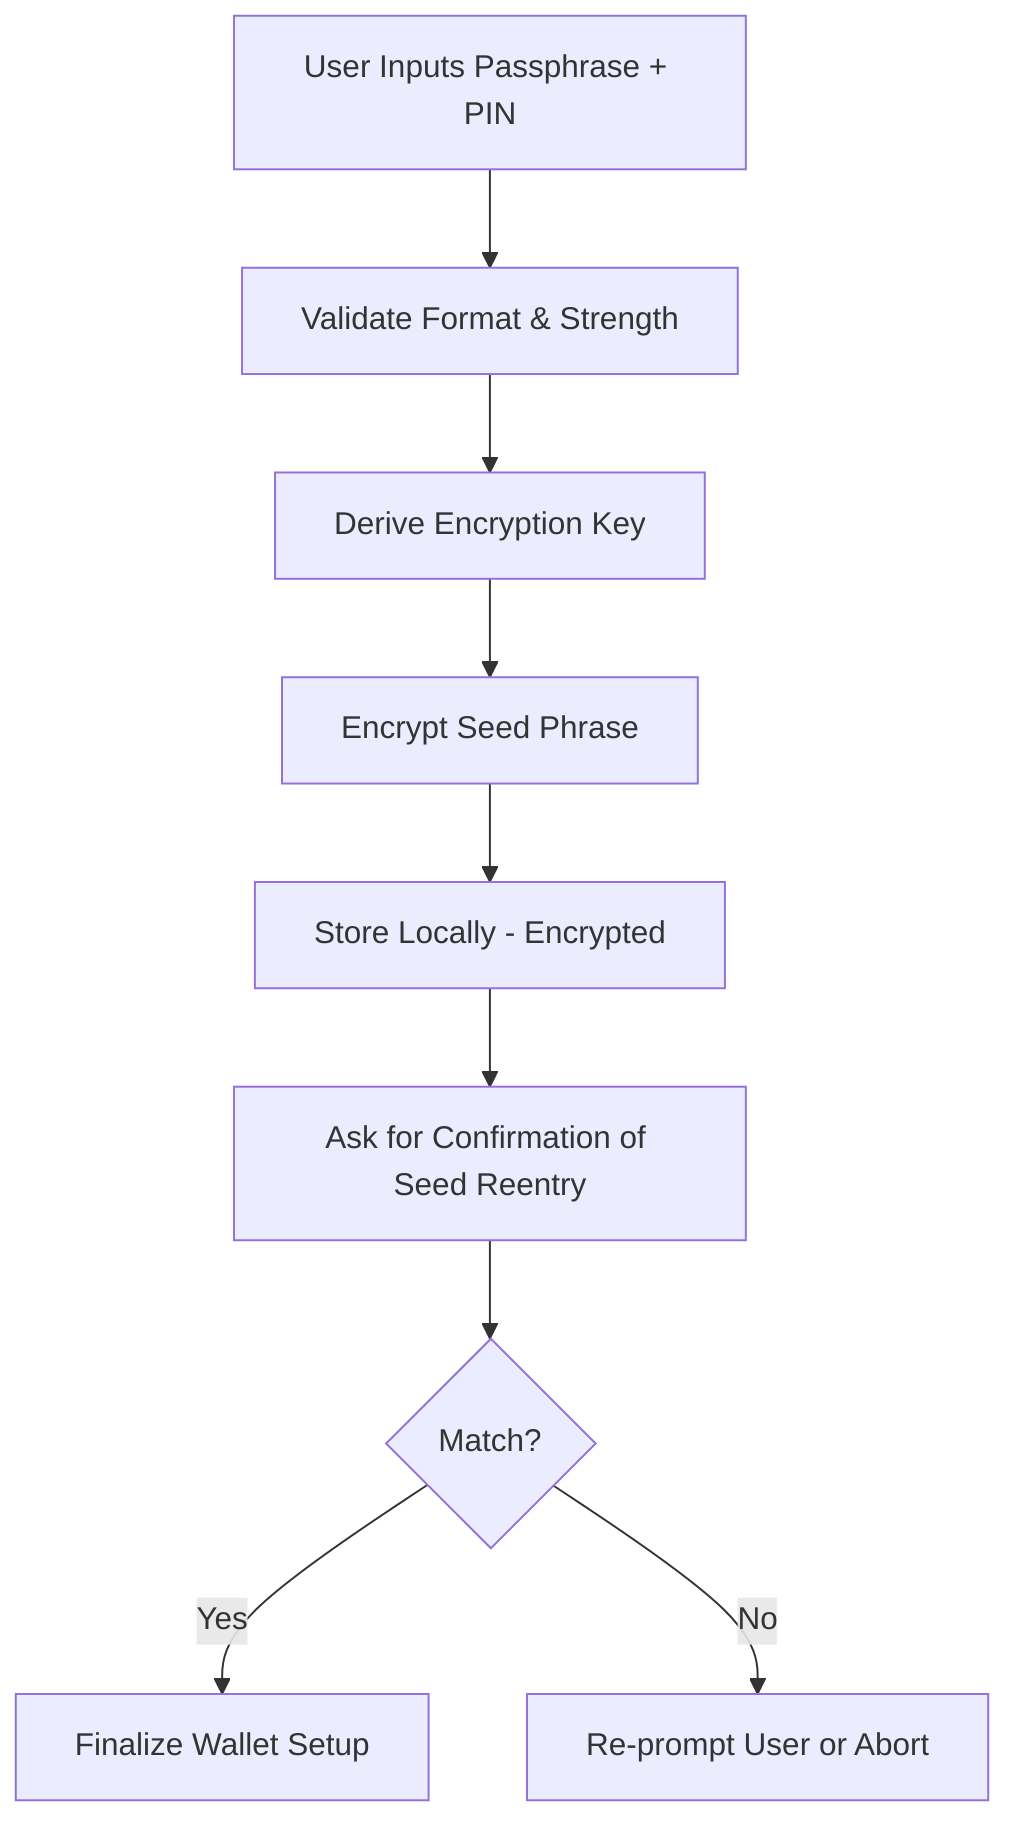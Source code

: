 graph TD
    A[User Inputs Passphrase + PIN] --> B[Validate Format & Strength]
    B --> C[Derive Encryption Key]
    C --> D[Encrypt Seed Phrase]
    D --> E[Store Locally - Encrypted]
    E --> F[Ask for Confirmation of Seed Reentry]
    F --> G{Match?}
    G -->|Yes| H[Finalize Wallet Setup]
    G -->|No| I[Re-prompt User or Abort]